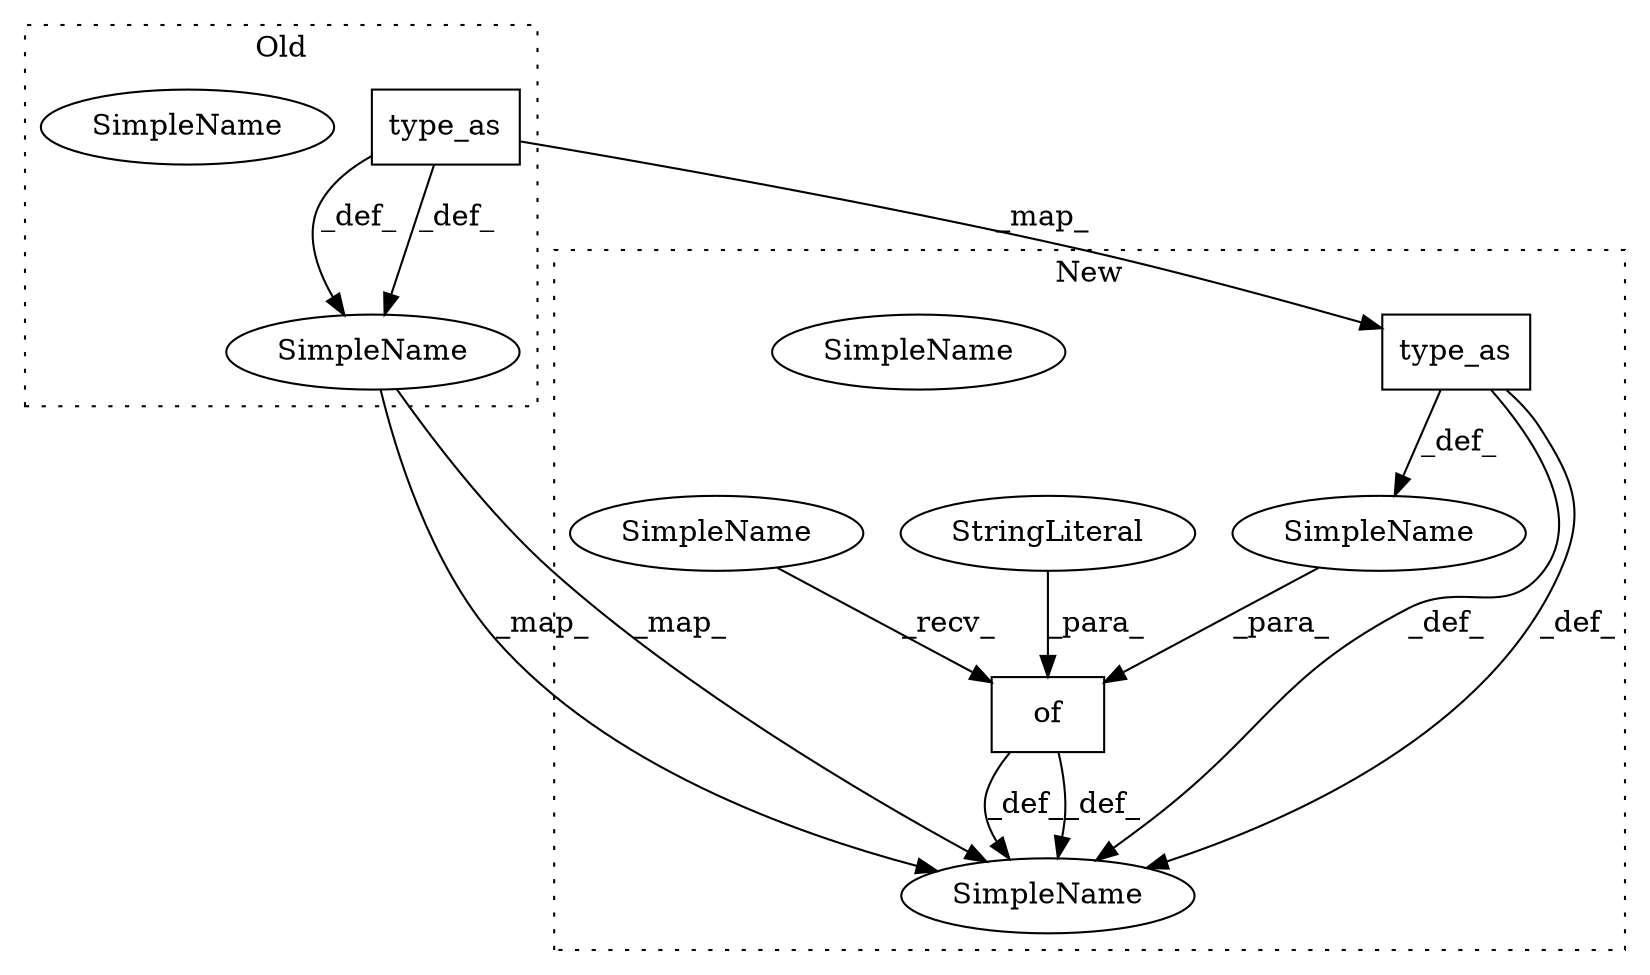 digraph G {
subgraph cluster0 {
1 [label="type_as" a="32" s="1926,1940" l="8,1" shape="box"];
6 [label="SimpleName" a="42" s="2160" l="5" shape="ellipse"];
9 [label="SimpleName" a="42" s="2160" l="5" shape="ellipse"];
label = "Old";
style="dotted";
}
subgraph cluster1 {
2 [label="type_as" a="32" s="2184,2198" l="8,1" shape="box"];
3 [label="SimpleName" a="42" s="" l="" shape="ellipse"];
4 [label="of" a="32" s="2147,2199" l="3,1" shape="box"];
5 [label="StringLiteral" a="45" s="2150" l="8" shape="ellipse"];
7 [label="SimpleName" a="42" s="2419" l="5" shape="ellipse"];
8 [label="SimpleName" a="42" s="2419" l="5" shape="ellipse"];
10 [label="SimpleName" a="42" s="2143" l="3" shape="ellipse"];
label = "New";
style="dotted";
}
1 -> 2 [label="_map_"];
1 -> 9 [label="_def_"];
1 -> 9 [label="_def_"];
2 -> 3 [label="_def_"];
2 -> 8 [label="_def_"];
2 -> 8 [label="_def_"];
3 -> 4 [label="_para_"];
4 -> 8 [label="_def_"];
4 -> 8 [label="_def_"];
5 -> 4 [label="_para_"];
9 -> 8 [label="_map_"];
9 -> 8 [label="_map_"];
10 -> 4 [label="_recv_"];
}